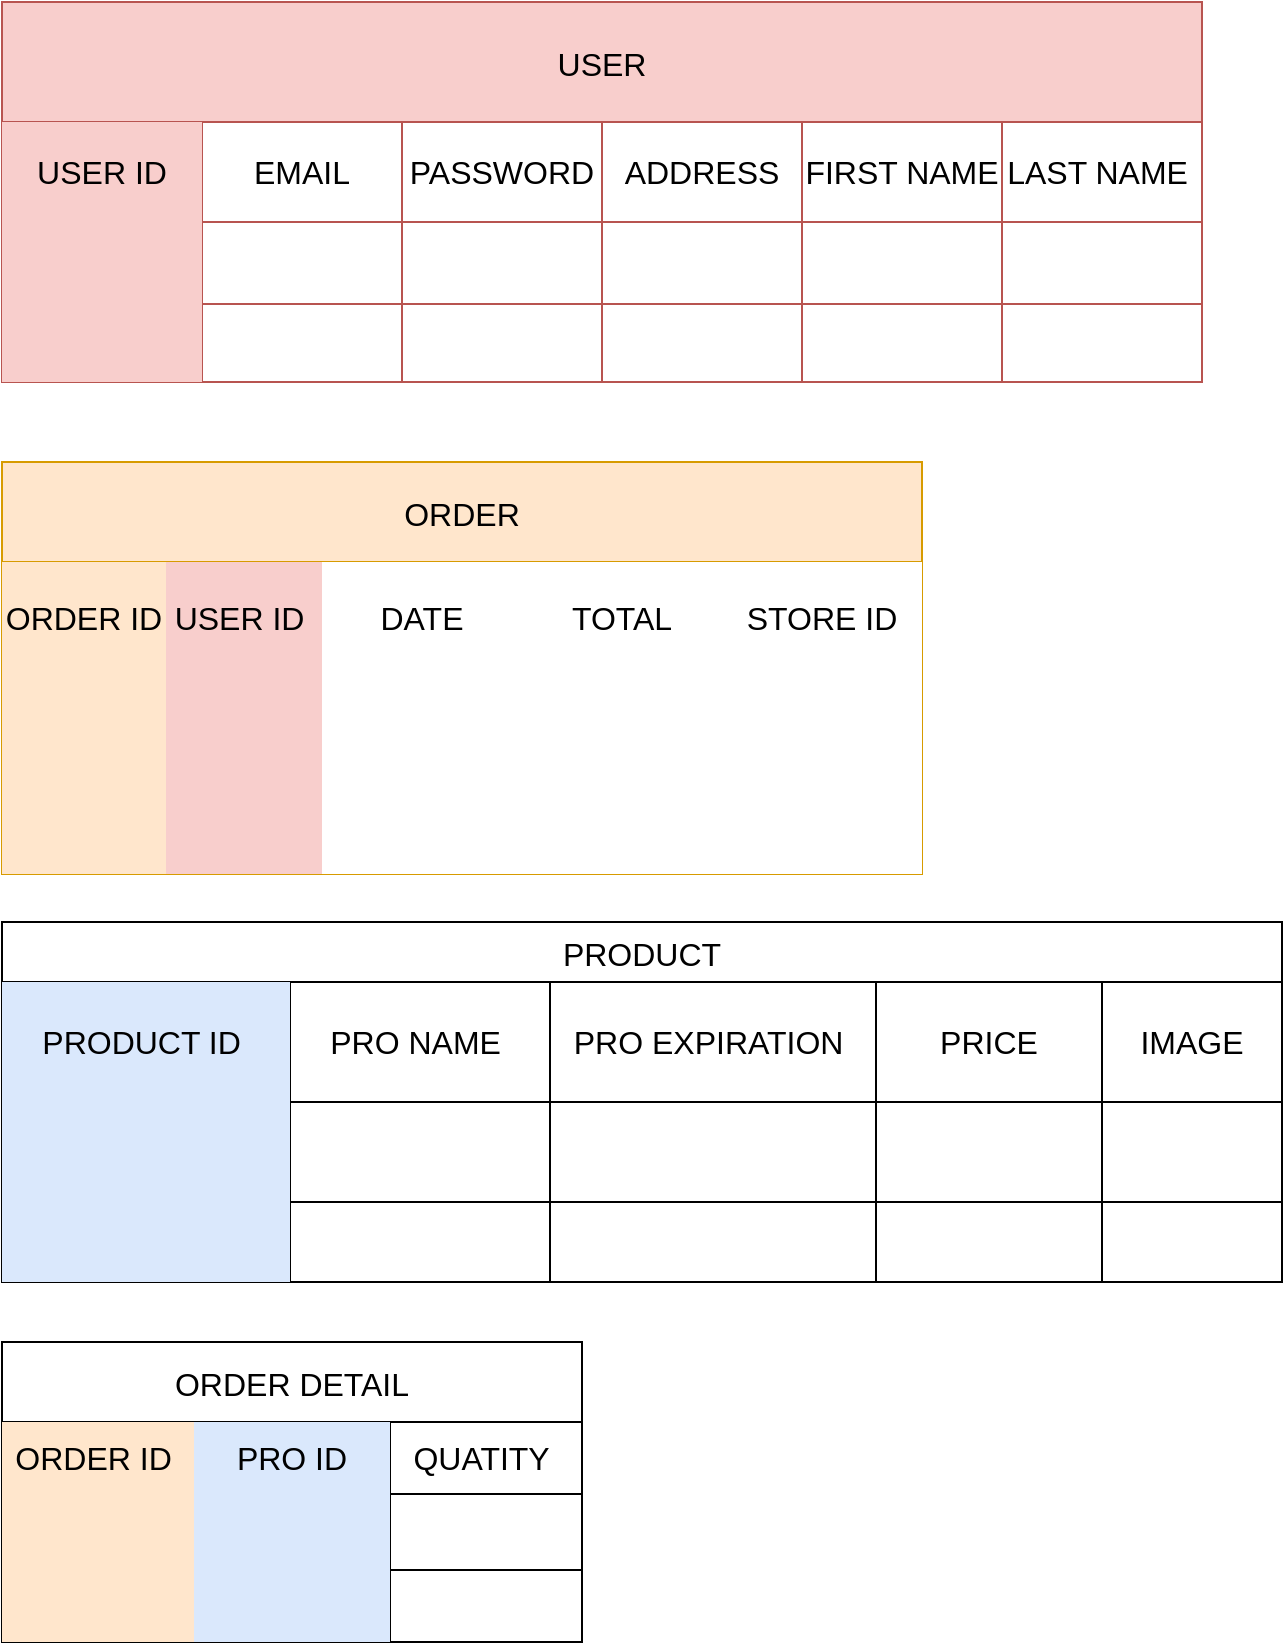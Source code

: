<mxfile version="21.1.8" type="github">
  <diagram name="Page-1" id="RJAy-PVJW_1z-2Cmgl7d">
    <mxGraphModel dx="1222" dy="732" grid="1" gridSize="10" guides="1" tooltips="1" connect="1" arrows="1" fold="1" page="1" pageScale="1" pageWidth="850" pageHeight="1100" math="0" shadow="0">
      <root>
        <mxCell id="0" />
        <mxCell id="1" parent="0" />
        <mxCell id="iVJ3mPJRcZWloOcPbHBy-27" value="USER" style="shape=table;startSize=60;container=1;collapsible=0;childLayout=tableLayout;strokeColor=#b85450;fontSize=16;fillColor=#f8cecc;" vertex="1" parent="1">
          <mxGeometry y="10" width="600" height="190" as="geometry" />
        </mxCell>
        <mxCell id="iVJ3mPJRcZWloOcPbHBy-28" value="" style="shape=tableRow;horizontal=0;startSize=0;swimlaneHead=0;swimlaneBody=0;strokeColor=inherit;top=0;left=0;bottom=0;right=0;collapsible=0;dropTarget=0;fillColor=none;points=[[0,0.5],[1,0.5]];portConstraint=eastwest;fontSize=16;" vertex="1" parent="iVJ3mPJRcZWloOcPbHBy-27">
          <mxGeometry y="60" width="600" height="50" as="geometry" />
        </mxCell>
        <mxCell id="iVJ3mPJRcZWloOcPbHBy-46" value="USER ID" style="shape=partialRectangle;html=1;whiteSpace=wrap;connectable=0;strokeColor=#b85450;overflow=hidden;fillColor=#f8cecc;top=0;left=0;bottom=0;right=0;pointerEvents=1;fontSize=16;" vertex="1" parent="iVJ3mPJRcZWloOcPbHBy-28">
          <mxGeometry width="100" height="50" as="geometry">
            <mxRectangle width="100" height="50" as="alternateBounds" />
          </mxGeometry>
        </mxCell>
        <mxCell id="iVJ3mPJRcZWloOcPbHBy-40" value="EMAIL" style="shape=partialRectangle;html=1;whiteSpace=wrap;connectable=0;strokeColor=inherit;overflow=hidden;fillColor=none;top=0;left=0;bottom=0;right=0;pointerEvents=1;fontSize=16;" vertex="1" parent="iVJ3mPJRcZWloOcPbHBy-28">
          <mxGeometry x="100" width="100" height="50" as="geometry">
            <mxRectangle width="100" height="50" as="alternateBounds" />
          </mxGeometry>
        </mxCell>
        <mxCell id="iVJ3mPJRcZWloOcPbHBy-29" value="PASSWORD" style="shape=partialRectangle;html=1;whiteSpace=wrap;connectable=0;strokeColor=inherit;overflow=hidden;fillColor=none;top=0;left=0;bottom=0;right=0;pointerEvents=1;fontSize=16;" vertex="1" parent="iVJ3mPJRcZWloOcPbHBy-28">
          <mxGeometry x="200" width="100" height="50" as="geometry">
            <mxRectangle width="100" height="50" as="alternateBounds" />
          </mxGeometry>
        </mxCell>
        <mxCell id="iVJ3mPJRcZWloOcPbHBy-30" value="ADDRESS" style="shape=partialRectangle;html=1;whiteSpace=wrap;connectable=0;strokeColor=inherit;overflow=hidden;fillColor=none;top=0;left=0;bottom=0;right=0;pointerEvents=1;fontSize=16;" vertex="1" parent="iVJ3mPJRcZWloOcPbHBy-28">
          <mxGeometry x="300" width="100" height="50" as="geometry">
            <mxRectangle width="100" height="50" as="alternateBounds" />
          </mxGeometry>
        </mxCell>
        <mxCell id="iVJ3mPJRcZWloOcPbHBy-31" value="FIRST NAME" style="shape=partialRectangle;html=1;whiteSpace=wrap;connectable=0;strokeColor=inherit;overflow=hidden;fillColor=none;top=0;left=0;bottom=0;right=0;pointerEvents=1;fontSize=16;" vertex="1" parent="iVJ3mPJRcZWloOcPbHBy-28">
          <mxGeometry x="400" width="100" height="50" as="geometry">
            <mxRectangle width="100" height="50" as="alternateBounds" />
          </mxGeometry>
        </mxCell>
        <mxCell id="iVJ3mPJRcZWloOcPbHBy-55" value="LAST NAME&amp;nbsp;" style="shape=partialRectangle;html=1;whiteSpace=wrap;connectable=0;strokeColor=inherit;overflow=hidden;fillColor=none;top=0;left=0;bottom=0;right=0;pointerEvents=1;fontSize=16;" vertex="1" parent="iVJ3mPJRcZWloOcPbHBy-28">
          <mxGeometry x="500" width="100" height="50" as="geometry">
            <mxRectangle width="100" height="50" as="alternateBounds" />
          </mxGeometry>
        </mxCell>
        <mxCell id="iVJ3mPJRcZWloOcPbHBy-32" value="" style="shape=tableRow;horizontal=0;startSize=0;swimlaneHead=0;swimlaneBody=0;strokeColor=inherit;top=0;left=0;bottom=0;right=0;collapsible=0;dropTarget=0;fillColor=none;points=[[0,0.5],[1,0.5]];portConstraint=eastwest;fontSize=16;" vertex="1" parent="iVJ3mPJRcZWloOcPbHBy-27">
          <mxGeometry y="110" width="600" height="41" as="geometry" />
        </mxCell>
        <mxCell id="iVJ3mPJRcZWloOcPbHBy-47" style="shape=partialRectangle;html=1;whiteSpace=wrap;connectable=0;strokeColor=#b85450;overflow=hidden;fillColor=#f8cecc;top=0;left=0;bottom=0;right=0;pointerEvents=1;fontSize=16;" vertex="1" parent="iVJ3mPJRcZWloOcPbHBy-32">
          <mxGeometry width="100" height="41" as="geometry">
            <mxRectangle width="100" height="41" as="alternateBounds" />
          </mxGeometry>
        </mxCell>
        <mxCell id="iVJ3mPJRcZWloOcPbHBy-41" style="shape=partialRectangle;html=1;whiteSpace=wrap;connectable=0;strokeColor=inherit;overflow=hidden;fillColor=none;top=0;left=0;bottom=0;right=0;pointerEvents=1;fontSize=16;" vertex="1" parent="iVJ3mPJRcZWloOcPbHBy-32">
          <mxGeometry x="100" width="100" height="41" as="geometry">
            <mxRectangle width="100" height="41" as="alternateBounds" />
          </mxGeometry>
        </mxCell>
        <mxCell id="iVJ3mPJRcZWloOcPbHBy-33" value="" style="shape=partialRectangle;html=1;whiteSpace=wrap;connectable=0;strokeColor=inherit;overflow=hidden;fillColor=none;top=0;left=0;bottom=0;right=0;pointerEvents=1;fontSize=16;" vertex="1" parent="iVJ3mPJRcZWloOcPbHBy-32">
          <mxGeometry x="200" width="100" height="41" as="geometry">
            <mxRectangle width="100" height="41" as="alternateBounds" />
          </mxGeometry>
        </mxCell>
        <mxCell id="iVJ3mPJRcZWloOcPbHBy-34" value="" style="shape=partialRectangle;html=1;whiteSpace=wrap;connectable=0;strokeColor=inherit;overflow=hidden;fillColor=none;top=0;left=0;bottom=0;right=0;pointerEvents=1;fontSize=16;" vertex="1" parent="iVJ3mPJRcZWloOcPbHBy-32">
          <mxGeometry x="300" width="100" height="41" as="geometry">
            <mxRectangle width="100" height="41" as="alternateBounds" />
          </mxGeometry>
        </mxCell>
        <mxCell id="iVJ3mPJRcZWloOcPbHBy-35" value="" style="shape=partialRectangle;html=1;whiteSpace=wrap;connectable=0;strokeColor=inherit;overflow=hidden;fillColor=none;top=0;left=0;bottom=0;right=0;pointerEvents=1;fontSize=16;" vertex="1" parent="iVJ3mPJRcZWloOcPbHBy-32">
          <mxGeometry x="400" width="100" height="41" as="geometry">
            <mxRectangle width="100" height="41" as="alternateBounds" />
          </mxGeometry>
        </mxCell>
        <mxCell id="iVJ3mPJRcZWloOcPbHBy-56" style="shape=partialRectangle;html=1;whiteSpace=wrap;connectable=0;strokeColor=inherit;overflow=hidden;fillColor=none;top=0;left=0;bottom=0;right=0;pointerEvents=1;fontSize=16;" vertex="1" parent="iVJ3mPJRcZWloOcPbHBy-32">
          <mxGeometry x="500" width="100" height="41" as="geometry">
            <mxRectangle width="100" height="41" as="alternateBounds" />
          </mxGeometry>
        </mxCell>
        <mxCell id="iVJ3mPJRcZWloOcPbHBy-36" value="" style="shape=tableRow;horizontal=0;startSize=0;swimlaneHead=0;swimlaneBody=0;strokeColor=inherit;top=0;left=0;bottom=0;right=0;collapsible=0;dropTarget=0;fillColor=none;points=[[0,0.5],[1,0.5]];portConstraint=eastwest;fontSize=16;" vertex="1" parent="iVJ3mPJRcZWloOcPbHBy-27">
          <mxGeometry y="151" width="600" height="39" as="geometry" />
        </mxCell>
        <mxCell id="iVJ3mPJRcZWloOcPbHBy-48" style="shape=partialRectangle;html=1;whiteSpace=wrap;connectable=0;strokeColor=#b85450;overflow=hidden;fillColor=#f8cecc;top=0;left=0;bottom=0;right=0;pointerEvents=1;fontSize=16;" vertex="1" parent="iVJ3mPJRcZWloOcPbHBy-36">
          <mxGeometry width="100" height="39" as="geometry">
            <mxRectangle width="100" height="39" as="alternateBounds" />
          </mxGeometry>
        </mxCell>
        <mxCell id="iVJ3mPJRcZWloOcPbHBy-42" style="shape=partialRectangle;html=1;whiteSpace=wrap;connectable=0;strokeColor=inherit;overflow=hidden;fillColor=none;top=0;left=0;bottom=0;right=0;pointerEvents=1;fontSize=16;" vertex="1" parent="iVJ3mPJRcZWloOcPbHBy-36">
          <mxGeometry x="100" width="100" height="39" as="geometry">
            <mxRectangle width="100" height="39" as="alternateBounds" />
          </mxGeometry>
        </mxCell>
        <mxCell id="iVJ3mPJRcZWloOcPbHBy-37" value="" style="shape=partialRectangle;html=1;whiteSpace=wrap;connectable=0;strokeColor=inherit;overflow=hidden;fillColor=none;top=0;left=0;bottom=0;right=0;pointerEvents=1;fontSize=16;" vertex="1" parent="iVJ3mPJRcZWloOcPbHBy-36">
          <mxGeometry x="200" width="100" height="39" as="geometry">
            <mxRectangle width="100" height="39" as="alternateBounds" />
          </mxGeometry>
        </mxCell>
        <mxCell id="iVJ3mPJRcZWloOcPbHBy-38" value="" style="shape=partialRectangle;html=1;whiteSpace=wrap;connectable=0;strokeColor=inherit;overflow=hidden;fillColor=none;top=0;left=0;bottom=0;right=0;pointerEvents=1;fontSize=16;" vertex="1" parent="iVJ3mPJRcZWloOcPbHBy-36">
          <mxGeometry x="300" width="100" height="39" as="geometry">
            <mxRectangle width="100" height="39" as="alternateBounds" />
          </mxGeometry>
        </mxCell>
        <mxCell id="iVJ3mPJRcZWloOcPbHBy-39" value="" style="shape=partialRectangle;html=1;whiteSpace=wrap;connectable=0;strokeColor=inherit;overflow=hidden;fillColor=none;top=0;left=0;bottom=0;right=0;pointerEvents=1;fontSize=16;" vertex="1" parent="iVJ3mPJRcZWloOcPbHBy-36">
          <mxGeometry x="400" width="100" height="39" as="geometry">
            <mxRectangle width="100" height="39" as="alternateBounds" />
          </mxGeometry>
        </mxCell>
        <mxCell id="iVJ3mPJRcZWloOcPbHBy-57" style="shape=partialRectangle;html=1;whiteSpace=wrap;connectable=0;strokeColor=inherit;overflow=hidden;fillColor=none;top=0;left=0;bottom=0;right=0;pointerEvents=1;fontSize=16;" vertex="1" parent="iVJ3mPJRcZWloOcPbHBy-36">
          <mxGeometry x="500" width="100" height="39" as="geometry">
            <mxRectangle width="100" height="39" as="alternateBounds" />
          </mxGeometry>
        </mxCell>
        <mxCell id="iVJ3mPJRcZWloOcPbHBy-75" value="ORDER" style="shape=table;startSize=50;container=1;collapsible=0;childLayout=tableLayout;strokeColor=#d79b00;fontSize=16;fillColor=#ffe6cc;" vertex="1" parent="1">
          <mxGeometry y="240" width="460" height="206" as="geometry" />
        </mxCell>
        <mxCell id="iVJ3mPJRcZWloOcPbHBy-76" value="" style="shape=tableRow;horizontal=0;startSize=0;swimlaneHead=0;swimlaneBody=0;strokeColor=inherit;top=0;left=0;bottom=0;right=0;collapsible=0;dropTarget=0;fillColor=none;points=[[0,0.5],[1,0.5]];portConstraint=eastwest;fontSize=16;" vertex="1" parent="iVJ3mPJRcZWloOcPbHBy-75">
          <mxGeometry y="50" width="460" height="56" as="geometry" />
        </mxCell>
        <mxCell id="iVJ3mPJRcZWloOcPbHBy-77" value="ORDER ID" style="shape=partialRectangle;html=1;whiteSpace=wrap;connectable=0;strokeColor=#d79b00;overflow=hidden;fillColor=#ffe6cc;top=0;left=0;bottom=0;right=0;pointerEvents=1;fontSize=16;" vertex="1" parent="iVJ3mPJRcZWloOcPbHBy-76">
          <mxGeometry width="82" height="56" as="geometry">
            <mxRectangle width="82" height="56" as="alternateBounds" />
          </mxGeometry>
        </mxCell>
        <mxCell id="iVJ3mPJRcZWloOcPbHBy-78" value="USER ID&amp;nbsp;" style="shape=partialRectangle;html=1;whiteSpace=wrap;connectable=0;strokeColor=#b85450;overflow=hidden;fillColor=#f8cecc;top=0;left=0;bottom=0;right=0;pointerEvents=1;fontSize=16;" vertex="1" parent="iVJ3mPJRcZWloOcPbHBy-76">
          <mxGeometry x="82" width="78" height="56" as="geometry">
            <mxRectangle width="78" height="56" as="alternateBounds" />
          </mxGeometry>
        </mxCell>
        <mxCell id="iVJ3mPJRcZWloOcPbHBy-79" value="DATE" style="shape=partialRectangle;html=1;whiteSpace=wrap;connectable=0;overflow=hidden;top=0;left=0;bottom=0;right=0;pointerEvents=1;fontSize=16;" vertex="1" parent="iVJ3mPJRcZWloOcPbHBy-76">
          <mxGeometry x="160" width="100" height="56" as="geometry">
            <mxRectangle width="100" height="56" as="alternateBounds" />
          </mxGeometry>
        </mxCell>
        <mxCell id="iVJ3mPJRcZWloOcPbHBy-139" value="TOTAL" style="shape=partialRectangle;html=1;whiteSpace=wrap;connectable=0;overflow=hidden;top=0;left=0;bottom=0;right=0;pointerEvents=1;fontSize=16;" vertex="1" parent="iVJ3mPJRcZWloOcPbHBy-76">
          <mxGeometry x="260" width="100" height="56" as="geometry">
            <mxRectangle width="100" height="56" as="alternateBounds" />
          </mxGeometry>
        </mxCell>
        <mxCell id="iVJ3mPJRcZWloOcPbHBy-142" value="STORE ID" style="shape=partialRectangle;html=1;whiteSpace=wrap;connectable=0;overflow=hidden;top=0;left=0;bottom=0;right=0;pointerEvents=1;fontSize=16;" vertex="1" parent="iVJ3mPJRcZWloOcPbHBy-76">
          <mxGeometry x="360" width="100" height="56" as="geometry">
            <mxRectangle width="100" height="56" as="alternateBounds" />
          </mxGeometry>
        </mxCell>
        <mxCell id="iVJ3mPJRcZWloOcPbHBy-80" value="" style="shape=tableRow;horizontal=0;startSize=0;swimlaneHead=0;swimlaneBody=0;strokeColor=inherit;top=0;left=0;bottom=0;right=0;collapsible=0;dropTarget=0;fillColor=none;points=[[0,0.5],[1,0.5]];portConstraint=eastwest;fontSize=16;" vertex="1" parent="iVJ3mPJRcZWloOcPbHBy-75">
          <mxGeometry y="106" width="460" height="49" as="geometry" />
        </mxCell>
        <mxCell id="iVJ3mPJRcZWloOcPbHBy-81" value="" style="shape=partialRectangle;html=1;whiteSpace=wrap;connectable=0;strokeColor=#d79b00;overflow=hidden;fillColor=#ffe6cc;top=0;left=0;bottom=0;right=0;pointerEvents=1;fontSize=16;" vertex="1" parent="iVJ3mPJRcZWloOcPbHBy-80">
          <mxGeometry width="82" height="49" as="geometry">
            <mxRectangle width="82" height="49" as="alternateBounds" />
          </mxGeometry>
        </mxCell>
        <mxCell id="iVJ3mPJRcZWloOcPbHBy-82" value="" style="shape=partialRectangle;html=1;whiteSpace=wrap;connectable=0;strokeColor=#b85450;overflow=hidden;fillColor=#f8cecc;top=0;left=0;bottom=0;right=0;pointerEvents=1;fontSize=16;" vertex="1" parent="iVJ3mPJRcZWloOcPbHBy-80">
          <mxGeometry x="82" width="78" height="49" as="geometry">
            <mxRectangle width="78" height="49" as="alternateBounds" />
          </mxGeometry>
        </mxCell>
        <mxCell id="iVJ3mPJRcZWloOcPbHBy-83" value="" style="shape=partialRectangle;html=1;whiteSpace=wrap;connectable=0;overflow=hidden;top=0;left=0;bottom=0;right=0;pointerEvents=1;fontSize=16;" vertex="1" parent="iVJ3mPJRcZWloOcPbHBy-80">
          <mxGeometry x="160" width="100" height="49" as="geometry">
            <mxRectangle width="100" height="49" as="alternateBounds" />
          </mxGeometry>
        </mxCell>
        <mxCell id="iVJ3mPJRcZWloOcPbHBy-140" style="shape=partialRectangle;html=1;whiteSpace=wrap;connectable=0;overflow=hidden;top=0;left=0;bottom=0;right=0;pointerEvents=1;fontSize=16;" vertex="1" parent="iVJ3mPJRcZWloOcPbHBy-80">
          <mxGeometry x="260" width="100" height="49" as="geometry">
            <mxRectangle width="100" height="49" as="alternateBounds" />
          </mxGeometry>
        </mxCell>
        <mxCell id="iVJ3mPJRcZWloOcPbHBy-143" style="shape=partialRectangle;html=1;whiteSpace=wrap;connectable=0;overflow=hidden;top=0;left=0;bottom=0;right=0;pointerEvents=1;fontSize=16;" vertex="1" parent="iVJ3mPJRcZWloOcPbHBy-80">
          <mxGeometry x="360" width="100" height="49" as="geometry">
            <mxRectangle width="100" height="49" as="alternateBounds" />
          </mxGeometry>
        </mxCell>
        <mxCell id="iVJ3mPJRcZWloOcPbHBy-84" value="" style="shape=tableRow;horizontal=0;startSize=0;swimlaneHead=0;swimlaneBody=0;strokeColor=inherit;top=0;left=0;bottom=0;right=0;collapsible=0;dropTarget=0;fillColor=none;points=[[0,0.5],[1,0.5]];portConstraint=eastwest;fontSize=16;" vertex="1" parent="iVJ3mPJRcZWloOcPbHBy-75">
          <mxGeometry y="155" width="460" height="51" as="geometry" />
        </mxCell>
        <mxCell id="iVJ3mPJRcZWloOcPbHBy-85" value="" style="shape=partialRectangle;html=1;whiteSpace=wrap;connectable=0;strokeColor=#d79b00;overflow=hidden;fillColor=#ffe6cc;top=0;left=0;bottom=0;right=0;pointerEvents=1;fontSize=16;" vertex="1" parent="iVJ3mPJRcZWloOcPbHBy-84">
          <mxGeometry width="82" height="51" as="geometry">
            <mxRectangle width="82" height="51" as="alternateBounds" />
          </mxGeometry>
        </mxCell>
        <mxCell id="iVJ3mPJRcZWloOcPbHBy-86" value="" style="shape=partialRectangle;html=1;whiteSpace=wrap;connectable=0;strokeColor=#b85450;overflow=hidden;fillColor=#f8cecc;top=0;left=0;bottom=0;right=0;pointerEvents=1;fontSize=16;" vertex="1" parent="iVJ3mPJRcZWloOcPbHBy-84">
          <mxGeometry x="82" width="78" height="51" as="geometry">
            <mxRectangle width="78" height="51" as="alternateBounds" />
          </mxGeometry>
        </mxCell>
        <mxCell id="iVJ3mPJRcZWloOcPbHBy-87" value="" style="shape=partialRectangle;html=1;whiteSpace=wrap;connectable=0;overflow=hidden;top=0;left=0;bottom=0;right=0;pointerEvents=1;fontSize=16;" vertex="1" parent="iVJ3mPJRcZWloOcPbHBy-84">
          <mxGeometry x="160" width="100" height="51" as="geometry">
            <mxRectangle width="100" height="51" as="alternateBounds" />
          </mxGeometry>
        </mxCell>
        <mxCell id="iVJ3mPJRcZWloOcPbHBy-141" style="shape=partialRectangle;html=1;whiteSpace=wrap;connectable=0;overflow=hidden;top=0;left=0;bottom=0;right=0;pointerEvents=1;fontSize=16;" vertex="1" parent="iVJ3mPJRcZWloOcPbHBy-84">
          <mxGeometry x="260" width="100" height="51" as="geometry">
            <mxRectangle width="100" height="51" as="alternateBounds" />
          </mxGeometry>
        </mxCell>
        <mxCell id="iVJ3mPJRcZWloOcPbHBy-144" style="shape=partialRectangle;html=1;whiteSpace=wrap;connectable=0;overflow=hidden;top=0;left=0;bottom=0;right=0;pointerEvents=1;fontSize=16;" vertex="1" parent="iVJ3mPJRcZWloOcPbHBy-84">
          <mxGeometry x="360" width="100" height="51" as="geometry">
            <mxRectangle width="100" height="51" as="alternateBounds" />
          </mxGeometry>
        </mxCell>
        <mxCell id="iVJ3mPJRcZWloOcPbHBy-94" value="PRODUCT" style="shape=table;startSize=30;container=1;collapsible=0;childLayout=tableLayout;strokeColor=default;fontSize=16;" vertex="1" parent="1">
          <mxGeometry y="470" width="640" height="180" as="geometry" />
        </mxCell>
        <mxCell id="iVJ3mPJRcZWloOcPbHBy-95" value="" style="shape=tableRow;horizontal=0;startSize=0;swimlaneHead=0;swimlaneBody=0;strokeColor=inherit;top=0;left=0;bottom=0;right=0;collapsible=0;dropTarget=0;fillColor=none;points=[[0,0.5],[1,0.5]];portConstraint=eastwest;fontSize=16;" vertex="1" parent="iVJ3mPJRcZWloOcPbHBy-94">
          <mxGeometry y="30" width="640" height="60" as="geometry" />
        </mxCell>
        <mxCell id="iVJ3mPJRcZWloOcPbHBy-96" value="PRODUCT ID&amp;nbsp;" style="shape=partialRectangle;html=1;whiteSpace=wrap;connectable=0;strokeColor=#6c8ebf;overflow=hidden;fillColor=#dae8fc;top=0;left=0;bottom=0;right=0;pointerEvents=1;fontSize=16;" vertex="1" parent="iVJ3mPJRcZWloOcPbHBy-95">
          <mxGeometry width="144" height="60" as="geometry">
            <mxRectangle width="144" height="60" as="alternateBounds" />
          </mxGeometry>
        </mxCell>
        <mxCell id="iVJ3mPJRcZWloOcPbHBy-97" value="PRO NAME&amp;nbsp;" style="shape=partialRectangle;html=1;whiteSpace=wrap;connectable=0;strokeColor=inherit;overflow=hidden;fillColor=none;top=0;left=0;bottom=0;right=0;pointerEvents=1;fontSize=16;" vertex="1" parent="iVJ3mPJRcZWloOcPbHBy-95">
          <mxGeometry x="144" width="130" height="60" as="geometry">
            <mxRectangle width="130" height="60" as="alternateBounds" />
          </mxGeometry>
        </mxCell>
        <mxCell id="iVJ3mPJRcZWloOcPbHBy-98" value="PRO EXPIRATION&amp;nbsp;" style="shape=partialRectangle;html=1;whiteSpace=wrap;connectable=0;strokeColor=inherit;overflow=hidden;fillColor=none;top=0;left=0;bottom=0;right=0;pointerEvents=1;fontSize=16;" vertex="1" parent="iVJ3mPJRcZWloOcPbHBy-95">
          <mxGeometry x="274" width="163" height="60" as="geometry">
            <mxRectangle width="163" height="60" as="alternateBounds" />
          </mxGeometry>
        </mxCell>
        <mxCell id="iVJ3mPJRcZWloOcPbHBy-107" value="PRICE" style="shape=partialRectangle;html=1;whiteSpace=wrap;connectable=0;strokeColor=inherit;overflow=hidden;fillColor=none;top=0;left=0;bottom=0;right=0;pointerEvents=1;fontSize=16;" vertex="1" parent="iVJ3mPJRcZWloOcPbHBy-95">
          <mxGeometry x="437" width="113" height="60" as="geometry">
            <mxRectangle width="113" height="60" as="alternateBounds" />
          </mxGeometry>
        </mxCell>
        <mxCell id="iVJ3mPJRcZWloOcPbHBy-110" value="IMAGE" style="shape=partialRectangle;html=1;whiteSpace=wrap;connectable=0;strokeColor=inherit;overflow=hidden;fillColor=none;top=0;left=0;bottom=0;right=0;pointerEvents=1;fontSize=16;" vertex="1" parent="iVJ3mPJRcZWloOcPbHBy-95">
          <mxGeometry x="550" width="90" height="60" as="geometry">
            <mxRectangle width="90" height="60" as="alternateBounds" />
          </mxGeometry>
        </mxCell>
        <mxCell id="iVJ3mPJRcZWloOcPbHBy-99" value="" style="shape=tableRow;horizontal=0;startSize=0;swimlaneHead=0;swimlaneBody=0;strokeColor=inherit;top=0;left=0;bottom=0;right=0;collapsible=0;dropTarget=0;fillColor=none;points=[[0,0.5],[1,0.5]];portConstraint=eastwest;fontSize=16;" vertex="1" parent="iVJ3mPJRcZWloOcPbHBy-94">
          <mxGeometry y="90" width="640" height="50" as="geometry" />
        </mxCell>
        <mxCell id="iVJ3mPJRcZWloOcPbHBy-100" value="" style="shape=partialRectangle;html=1;whiteSpace=wrap;connectable=0;strokeColor=#6c8ebf;overflow=hidden;fillColor=#dae8fc;top=0;left=0;bottom=0;right=0;pointerEvents=1;fontSize=16;" vertex="1" parent="iVJ3mPJRcZWloOcPbHBy-99">
          <mxGeometry width="144" height="50" as="geometry">
            <mxRectangle width="144" height="50" as="alternateBounds" />
          </mxGeometry>
        </mxCell>
        <mxCell id="iVJ3mPJRcZWloOcPbHBy-101" value="" style="shape=partialRectangle;html=1;whiteSpace=wrap;connectable=0;strokeColor=inherit;overflow=hidden;fillColor=none;top=0;left=0;bottom=0;right=0;pointerEvents=1;fontSize=16;" vertex="1" parent="iVJ3mPJRcZWloOcPbHBy-99">
          <mxGeometry x="144" width="130" height="50" as="geometry">
            <mxRectangle width="130" height="50" as="alternateBounds" />
          </mxGeometry>
        </mxCell>
        <mxCell id="iVJ3mPJRcZWloOcPbHBy-102" value="" style="shape=partialRectangle;html=1;whiteSpace=wrap;connectable=0;strokeColor=inherit;overflow=hidden;fillColor=none;top=0;left=0;bottom=0;right=0;pointerEvents=1;fontSize=16;" vertex="1" parent="iVJ3mPJRcZWloOcPbHBy-99">
          <mxGeometry x="274" width="163" height="50" as="geometry">
            <mxRectangle width="163" height="50" as="alternateBounds" />
          </mxGeometry>
        </mxCell>
        <mxCell id="iVJ3mPJRcZWloOcPbHBy-108" style="shape=partialRectangle;html=1;whiteSpace=wrap;connectable=0;strokeColor=inherit;overflow=hidden;fillColor=none;top=0;left=0;bottom=0;right=0;pointerEvents=1;fontSize=16;" vertex="1" parent="iVJ3mPJRcZWloOcPbHBy-99">
          <mxGeometry x="437" width="113" height="50" as="geometry">
            <mxRectangle width="113" height="50" as="alternateBounds" />
          </mxGeometry>
        </mxCell>
        <mxCell id="iVJ3mPJRcZWloOcPbHBy-111" style="shape=partialRectangle;html=1;whiteSpace=wrap;connectable=0;strokeColor=inherit;overflow=hidden;fillColor=none;top=0;left=0;bottom=0;right=0;pointerEvents=1;fontSize=16;" vertex="1" parent="iVJ3mPJRcZWloOcPbHBy-99">
          <mxGeometry x="550" width="90" height="50" as="geometry">
            <mxRectangle width="90" height="50" as="alternateBounds" />
          </mxGeometry>
        </mxCell>
        <mxCell id="iVJ3mPJRcZWloOcPbHBy-103" value="" style="shape=tableRow;horizontal=0;startSize=0;swimlaneHead=0;swimlaneBody=0;strokeColor=inherit;top=0;left=0;bottom=0;right=0;collapsible=0;dropTarget=0;fillColor=none;points=[[0,0.5],[1,0.5]];portConstraint=eastwest;fontSize=16;" vertex="1" parent="iVJ3mPJRcZWloOcPbHBy-94">
          <mxGeometry y="140" width="640" height="40" as="geometry" />
        </mxCell>
        <mxCell id="iVJ3mPJRcZWloOcPbHBy-104" value="" style="shape=partialRectangle;html=1;whiteSpace=wrap;connectable=0;strokeColor=#6c8ebf;overflow=hidden;fillColor=#dae8fc;top=0;left=0;bottom=0;right=0;pointerEvents=1;fontSize=16;" vertex="1" parent="iVJ3mPJRcZWloOcPbHBy-103">
          <mxGeometry width="144" height="40" as="geometry">
            <mxRectangle width="144" height="40" as="alternateBounds" />
          </mxGeometry>
        </mxCell>
        <mxCell id="iVJ3mPJRcZWloOcPbHBy-105" value="" style="shape=partialRectangle;html=1;whiteSpace=wrap;connectable=0;strokeColor=inherit;overflow=hidden;fillColor=none;top=0;left=0;bottom=0;right=0;pointerEvents=1;fontSize=16;" vertex="1" parent="iVJ3mPJRcZWloOcPbHBy-103">
          <mxGeometry x="144" width="130" height="40" as="geometry">
            <mxRectangle width="130" height="40" as="alternateBounds" />
          </mxGeometry>
        </mxCell>
        <mxCell id="iVJ3mPJRcZWloOcPbHBy-106" value="" style="shape=partialRectangle;html=1;whiteSpace=wrap;connectable=0;strokeColor=inherit;overflow=hidden;fillColor=none;top=0;left=0;bottom=0;right=0;pointerEvents=1;fontSize=16;" vertex="1" parent="iVJ3mPJRcZWloOcPbHBy-103">
          <mxGeometry x="274" width="163" height="40" as="geometry">
            <mxRectangle width="163" height="40" as="alternateBounds" />
          </mxGeometry>
        </mxCell>
        <mxCell id="iVJ3mPJRcZWloOcPbHBy-109" style="shape=partialRectangle;html=1;whiteSpace=wrap;connectable=0;strokeColor=inherit;overflow=hidden;fillColor=none;top=0;left=0;bottom=0;right=0;pointerEvents=1;fontSize=16;" vertex="1" parent="iVJ3mPJRcZWloOcPbHBy-103">
          <mxGeometry x="437" width="113" height="40" as="geometry">
            <mxRectangle width="113" height="40" as="alternateBounds" />
          </mxGeometry>
        </mxCell>
        <mxCell id="iVJ3mPJRcZWloOcPbHBy-112" style="shape=partialRectangle;html=1;whiteSpace=wrap;connectable=0;strokeColor=inherit;overflow=hidden;fillColor=none;top=0;left=0;bottom=0;right=0;pointerEvents=1;fontSize=16;" vertex="1" parent="iVJ3mPJRcZWloOcPbHBy-103">
          <mxGeometry x="550" width="90" height="40" as="geometry">
            <mxRectangle width="90" height="40" as="alternateBounds" />
          </mxGeometry>
        </mxCell>
        <mxCell id="iVJ3mPJRcZWloOcPbHBy-126" value="ORDER DETAIL" style="shape=table;startSize=40;container=1;collapsible=0;childLayout=tableLayout;strokeColor=default;fontSize=16;" vertex="1" parent="1">
          <mxGeometry y="680" width="290" height="150" as="geometry" />
        </mxCell>
        <mxCell id="iVJ3mPJRcZWloOcPbHBy-127" value="" style="shape=tableRow;horizontal=0;startSize=0;swimlaneHead=0;swimlaneBody=0;strokeColor=inherit;top=0;left=0;bottom=0;right=0;collapsible=0;dropTarget=0;fillColor=none;points=[[0,0.5],[1,0.5]];portConstraint=eastwest;fontSize=16;" vertex="1" parent="iVJ3mPJRcZWloOcPbHBy-126">
          <mxGeometry y="40" width="290" height="36" as="geometry" />
        </mxCell>
        <mxCell id="iVJ3mPJRcZWloOcPbHBy-128" value="ORDER ID&amp;nbsp;" style="shape=partialRectangle;html=1;whiteSpace=wrap;connectable=0;strokeColor=#d79b00;overflow=hidden;fillColor=#ffe6cc;top=0;left=0;bottom=0;right=0;pointerEvents=1;fontSize=16;" vertex="1" parent="iVJ3mPJRcZWloOcPbHBy-127">
          <mxGeometry width="96" height="36" as="geometry">
            <mxRectangle width="96" height="36" as="alternateBounds" />
          </mxGeometry>
        </mxCell>
        <mxCell id="iVJ3mPJRcZWloOcPbHBy-129" value="PRO ID" style="shape=partialRectangle;html=1;whiteSpace=wrap;connectable=0;strokeColor=#6c8ebf;overflow=hidden;fillColor=#dae8fc;top=0;left=0;bottom=0;right=0;pointerEvents=1;fontSize=16;" vertex="1" parent="iVJ3mPJRcZWloOcPbHBy-127">
          <mxGeometry x="96" width="98" height="36" as="geometry">
            <mxRectangle width="98" height="36" as="alternateBounds" />
          </mxGeometry>
        </mxCell>
        <mxCell id="iVJ3mPJRcZWloOcPbHBy-130" value="QUATITY&amp;nbsp;" style="shape=partialRectangle;html=1;whiteSpace=wrap;connectable=0;strokeColor=inherit;overflow=hidden;fillColor=none;top=0;left=0;bottom=0;right=0;pointerEvents=1;fontSize=16;" vertex="1" parent="iVJ3mPJRcZWloOcPbHBy-127">
          <mxGeometry x="194" width="96" height="36" as="geometry">
            <mxRectangle width="96" height="36" as="alternateBounds" />
          </mxGeometry>
        </mxCell>
        <mxCell id="iVJ3mPJRcZWloOcPbHBy-131" value="" style="shape=tableRow;horizontal=0;startSize=0;swimlaneHead=0;swimlaneBody=0;strokeColor=inherit;top=0;left=0;bottom=0;right=0;collapsible=0;dropTarget=0;fillColor=none;points=[[0,0.5],[1,0.5]];portConstraint=eastwest;fontSize=16;" vertex="1" parent="iVJ3mPJRcZWloOcPbHBy-126">
          <mxGeometry y="76" width="290" height="38" as="geometry" />
        </mxCell>
        <mxCell id="iVJ3mPJRcZWloOcPbHBy-132" value="" style="shape=partialRectangle;html=1;whiteSpace=wrap;connectable=0;strokeColor=#d79b00;overflow=hidden;fillColor=#ffe6cc;top=0;left=0;bottom=0;right=0;pointerEvents=1;fontSize=16;" vertex="1" parent="iVJ3mPJRcZWloOcPbHBy-131">
          <mxGeometry width="96" height="38" as="geometry">
            <mxRectangle width="96" height="38" as="alternateBounds" />
          </mxGeometry>
        </mxCell>
        <mxCell id="iVJ3mPJRcZWloOcPbHBy-133" value="" style="shape=partialRectangle;html=1;whiteSpace=wrap;connectable=0;strokeColor=#6c8ebf;overflow=hidden;fillColor=#dae8fc;top=0;left=0;bottom=0;right=0;pointerEvents=1;fontSize=16;" vertex="1" parent="iVJ3mPJRcZWloOcPbHBy-131">
          <mxGeometry x="96" width="98" height="38" as="geometry">
            <mxRectangle width="98" height="38" as="alternateBounds" />
          </mxGeometry>
        </mxCell>
        <mxCell id="iVJ3mPJRcZWloOcPbHBy-134" value="" style="shape=partialRectangle;html=1;whiteSpace=wrap;connectable=0;strokeColor=inherit;overflow=hidden;fillColor=none;top=0;left=0;bottom=0;right=0;pointerEvents=1;fontSize=16;" vertex="1" parent="iVJ3mPJRcZWloOcPbHBy-131">
          <mxGeometry x="194" width="96" height="38" as="geometry">
            <mxRectangle width="96" height="38" as="alternateBounds" />
          </mxGeometry>
        </mxCell>
        <mxCell id="iVJ3mPJRcZWloOcPbHBy-135" value="" style="shape=tableRow;horizontal=0;startSize=0;swimlaneHead=0;swimlaneBody=0;strokeColor=inherit;top=0;left=0;bottom=0;right=0;collapsible=0;dropTarget=0;fillColor=none;points=[[0,0.5],[1,0.5]];portConstraint=eastwest;fontSize=16;" vertex="1" parent="iVJ3mPJRcZWloOcPbHBy-126">
          <mxGeometry y="114" width="290" height="36" as="geometry" />
        </mxCell>
        <mxCell id="iVJ3mPJRcZWloOcPbHBy-136" value="" style="shape=partialRectangle;html=1;whiteSpace=wrap;connectable=0;strokeColor=#d79b00;overflow=hidden;fillColor=#ffe6cc;top=0;left=0;bottom=0;right=0;pointerEvents=1;fontSize=16;" vertex="1" parent="iVJ3mPJRcZWloOcPbHBy-135">
          <mxGeometry width="96" height="36" as="geometry">
            <mxRectangle width="96" height="36" as="alternateBounds" />
          </mxGeometry>
        </mxCell>
        <mxCell id="iVJ3mPJRcZWloOcPbHBy-137" value="" style="shape=partialRectangle;html=1;whiteSpace=wrap;connectable=0;strokeColor=#6c8ebf;overflow=hidden;fillColor=#dae8fc;top=0;left=0;bottom=0;right=0;pointerEvents=1;fontSize=16;" vertex="1" parent="iVJ3mPJRcZWloOcPbHBy-135">
          <mxGeometry x="96" width="98" height="36" as="geometry">
            <mxRectangle width="98" height="36" as="alternateBounds" />
          </mxGeometry>
        </mxCell>
        <mxCell id="iVJ3mPJRcZWloOcPbHBy-138" value="" style="shape=partialRectangle;html=1;whiteSpace=wrap;connectable=0;strokeColor=inherit;overflow=hidden;fillColor=none;top=0;left=0;bottom=0;right=0;pointerEvents=1;fontSize=16;" vertex="1" parent="iVJ3mPJRcZWloOcPbHBy-135">
          <mxGeometry x="194" width="96" height="36" as="geometry">
            <mxRectangle width="96" height="36" as="alternateBounds" />
          </mxGeometry>
        </mxCell>
      </root>
    </mxGraphModel>
  </diagram>
</mxfile>
